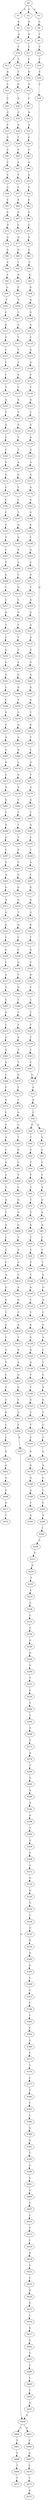 strict digraph  {
	S0 -> S1 [ label = A ];
	S0 -> S2 [ label = T ];
	S0 -> S3 [ label = C ];
	S1 -> S4 [ label = C ];
	S2 -> S5 [ label = A ];
	S3 -> S6 [ label = C ];
	S4 -> S7 [ label = A ];
	S5 -> S8 [ label = G ];
	S6 -> S9 [ label = T ];
	S7 -> S10 [ label = T ];
	S8 -> S11 [ label = C ];
	S9 -> S12 [ label = T ];
	S10 -> S13 [ label = C ];
	S10 -> S14 [ label = T ];
	S11 -> S15 [ label = C ];
	S12 -> S16 [ label = T ];
	S13 -> S17 [ label = A ];
	S14 -> S18 [ label = T ];
	S15 -> S19 [ label = G ];
	S16 -> S20 [ label = C ];
	S17 -> S21 [ label = T ];
	S18 -> S22 [ label = G ];
	S19 -> S23 [ label = A ];
	S20 -> S24 [ label = C ];
	S21 -> S25 [ label = C ];
	S22 -> S26 [ label = A ];
	S23 -> S27 [ label = C ];
	S24 -> S28 [ label = G ];
	S25 -> S29 [ label = G ];
	S26 -> S30 [ label = C ];
	S27 -> S31 [ label = A ];
	S28 -> S32 [ label = G ];
	S29 -> S33 [ label = C ];
	S30 -> S34 [ label = G ];
	S31 -> S35 [ label = A ];
	S32 -> S36 [ label = A ];
	S33 -> S37 [ label = G ];
	S34 -> S38 [ label = T ];
	S35 -> S39 [ label = G ];
	S36 -> S40 [ label = C ];
	S37 -> S41 [ label = T ];
	S38 -> S42 [ label = T ];
	S39 -> S43 [ label = T ];
	S40 -> S44 [ label = G ];
	S40 -> S45 [ label = A ];
	S41 -> S46 [ label = C ];
	S42 -> S47 [ label = A ];
	S43 -> S48 [ label = A ];
	S44 -> S49 [ label = T ];
	S45 -> S50 [ label = A ];
	S46 -> S51 [ label = C ];
	S47 -> S52 [ label = T ];
	S48 -> S53 [ label = G ];
	S49 -> S54 [ label = C ];
	S50 -> S55 [ label = C ];
	S51 -> S56 [ label = G ];
	S52 -> S57 [ label = C ];
	S53 -> S58 [ label = T ];
	S54 -> S59 [ label = T ];
	S55 -> S60 [ label = C ];
	S56 -> S61 [ label = C ];
	S57 -> S62 [ label = A ];
	S58 -> S63 [ label = G ];
	S59 -> S64 [ label = T ];
	S60 -> S65 [ label = C ];
	S61 -> S66 [ label = C ];
	S62 -> S67 [ label = A ];
	S63 -> S68 [ label = C ];
	S64 -> S69 [ label = T ];
	S65 -> S70 [ label = A ];
	S66 -> S71 [ label = G ];
	S67 -> S72 [ label = C ];
	S68 -> S73 [ label = C ];
	S69 -> S74 [ label = T ];
	S70 -> S75 [ label = G ];
	S71 -> S76 [ label = A ];
	S72 -> S77 [ label = G ];
	S73 -> S78 [ label = T ];
	S74 -> S79 [ label = T ];
	S75 -> S80 [ label = A ];
	S76 -> S81 [ label = C ];
	S77 -> S82 [ label = G ];
	S78 -> S83 [ label = C ];
	S79 -> S84 [ label = G ];
	S80 -> S85 [ label = A ];
	S81 -> S86 [ label = C ];
	S82 -> S87 [ label = T ];
	S83 -> S88 [ label = C ];
	S84 -> S89 [ label = T ];
	S85 -> S90 [ label = T ];
	S86 -> S91 [ label = T ];
	S87 -> S92 [ label = A ];
	S88 -> S93 [ label = G ];
	S89 -> S94 [ label = C ];
	S90 -> S95 [ label = C ];
	S91 -> S96 [ label = C ];
	S92 -> S97 [ label = C ];
	S93 -> S98 [ label = G ];
	S94 -> S99 [ label = C ];
	S95 -> S100 [ label = T ];
	S96 -> S101 [ label = T ];
	S97 -> S102 [ label = T ];
	S98 -> S103 [ label = A ];
	S99 -> S104 [ label = T ];
	S100 -> S105 [ label = A ];
	S101 -> S106 [ label = C ];
	S102 -> S107 [ label = C ];
	S103 -> S108 [ label = G ];
	S104 -> S109 [ label = A ];
	S105 -> S110 [ label = G ];
	S106 -> S111 [ label = G ];
	S107 -> S112 [ label = C ];
	S108 -> S113 [ label = A ];
	S109 -> S114 [ label = C ];
	S110 -> S115 [ label = A ];
	S111 -> S116 [ label = T ];
	S112 -> S117 [ label = T ];
	S113 -> S118 [ label = C ];
	S114 -> S119 [ label = T ];
	S115 -> S120 [ label = C ];
	S116 -> S121 [ label = C ];
	S117 -> S122 [ label = T ];
	S118 -> S123 [ label = G ];
	S119 -> S124 [ label = A ];
	S120 -> S125 [ label = T ];
	S121 -> S126 [ label = C ];
	S122 -> S127 [ label = T ];
	S123 -> S128 [ label = A ];
	S124 -> S129 [ label = G ];
	S125 -> S130 [ label = A ];
	S126 -> S131 [ label = C ];
	S127 -> S132 [ label = A ];
	S128 -> S133 [ label = C ];
	S129 -> S134 [ label = A ];
	S130 -> S135 [ label = C ];
	S131 -> S136 [ label = T ];
	S132 -> S137 [ label = C ];
	S133 -> S138 [ label = T ];
	S134 -> S139 [ label = A ];
	S135 -> S140 [ label = T ];
	S136 -> S141 [ label = A ];
	S137 -> S142 [ label = A ];
	S138 -> S143 [ label = G ];
	S139 -> S144 [ label = T ];
	S140 -> S145 [ label = C ];
	S141 -> S146 [ label = C ];
	S142 -> S147 [ label = T ];
	S143 -> S148 [ label = T ];
	S144 -> S149 [ label = T ];
	S145 -> S150 [ label = A ];
	S146 -> S151 [ label = G ];
	S147 -> S152 [ label = G ];
	S148 -> S153 [ label = G ];
	S149 -> S154 [ label = G ];
	S150 -> S155 [ label = G ];
	S151 -> S156 [ label = C ];
	S152 -> S157 [ label = T ];
	S153 -> S158 [ label = A ];
	S154 -> S159 [ label = T ];
	S155 -> S160 [ label = T ];
	S156 -> S161 [ label = C ];
	S157 -> S162 [ label = T ];
	S158 -> S163 [ label = G ];
	S159 -> S164 [ label = T ];
	S160 -> S165 [ label = T ];
	S161 -> S166 [ label = G ];
	S162 -> S167 [ label = A ];
	S163 -> S168 [ label = A ];
	S164 -> S169 [ label = C ];
	S165 -> S170 [ label = T ];
	S166 -> S171 [ label = G ];
	S167 -> S172 [ label = G ];
	S168 -> S173 [ label = G ];
	S169 -> S174 [ label = A ];
	S170 -> S175 [ label = G ];
	S171 -> S176 [ label = C ];
	S172 -> S177 [ label = T ];
	S173 -> S178 [ label = A ];
	S174 -> S179 [ label = G ];
	S175 -> S180 [ label = A ];
	S176 -> S181 [ label = C ];
	S177 -> S182 [ label = C ];
	S178 -> S183 [ label = G ];
	S179 -> S184 [ label = G ];
	S180 -> S185 [ label = C ];
	S181 -> S186 [ label = C ];
	S182 -> S187 [ label = T ];
	S183 -> S188 [ label = G ];
	S184 -> S189 [ label = G ];
	S185 -> S190 [ label = C ];
	S186 -> S191 [ label = C ];
	S187 -> S192 [ label = G ];
	S188 -> S193 [ label = A ];
	S189 -> S194 [ label = T ];
	S190 -> S195 [ label = T ];
	S191 -> S196 [ label = T ];
	S192 -> S197 [ label = A ];
	S193 -> S198 [ label = C ];
	S194 -> S199 [ label = A ];
	S195 -> S200 [ label = A ];
	S196 -> S201 [ label = C ];
	S197 -> S202 [ label = A ];
	S198 -> S203 [ label = G ];
	S200 -> S204 [ label = T ];
	S201 -> S205 [ label = T ];
	S202 -> S206 [ label = A ];
	S203 -> S207 [ label = C ];
	S204 -> S208 [ label = A ];
	S205 -> S209 [ label = G ];
	S206 -> S210 [ label = C ];
	S207 -> S211 [ label = G ];
	S208 -> S212 [ label = A ];
	S209 -> S213 [ label = C ];
	S210 -> S214 [ label = G ];
	S211 -> S215 [ label = T ];
	S212 -> S216 [ label = G ];
	S213 -> S217 [ label = C ];
	S214 -> S218 [ label = C ];
	S215 -> S219 [ label = A ];
	S216 -> S220 [ label = T ];
	S217 -> S221 [ label = A ];
	S218 -> S222 [ label = G ];
	S219 -> S223 [ label = G ];
	S220 -> S224 [ label = A ];
	S221 -> S225 [ label = T ];
	S222 -> S226 [ label = C ];
	S223 -> S227 [ label = A ];
	S224 -> S228 [ label = C ];
	S225 -> S229 [ label = C ];
	S226 -> S230 [ label = T ];
	S227 -> S231 [ label = A ];
	S228 -> S232 [ label = C ];
	S229 -> S233 [ label = G ];
	S230 -> S234 [ label = C ];
	S231 -> S235 [ label = G ];
	S232 -> S236 [ label = C ];
	S233 -> S237 [ label = G ];
	S234 -> S238 [ label = A ];
	S235 -> S239 [ label = G ];
	S236 -> S240 [ label = G ];
	S237 -> S241 [ label = T ];
	S238 -> S242 [ label = G ];
	S239 -> S243 [ label = A ];
	S240 -> S244 [ label = G ];
	S241 -> S245 [ label = C ];
	S242 -> S246 [ label = G ];
	S243 -> S247 [ label = G ];
	S244 -> S248 [ label = G ];
	S245 -> S249 [ label = C ];
	S246 -> S250 [ label = T ];
	S247 -> S251 [ label = A ];
	S248 -> S252 [ label = T ];
	S249 -> S253 [ label = G ];
	S250 -> S254 [ label = C ];
	S251 -> S255 [ label = T ];
	S252 -> S256 [ label = C ];
	S253 -> S257 [ label = C ];
	S254 -> S258 [ label = G ];
	S255 -> S259 [ label = G ];
	S256 -> S260 [ label = C ];
	S257 -> S261 [ label = A ];
	S258 -> S262 [ label = A ];
	S259 -> S263 [ label = T ];
	S260 -> S264 [ label = T ];
	S261 -> S265 [ label = A ];
	S262 -> S266 [ label = A ];
	S263 -> S267 [ label = T ];
	S264 -> S268 [ label = A ];
	S265 -> S269 [ label = G ];
	S266 -> S270 [ label = C ];
	S267 -> S271 [ label = A ];
	S268 -> S272 [ label = C ];
	S269 -> S273 [ label = G ];
	S270 -> S274 [ label = A ];
	S271 -> S275 [ label = T ];
	S272 -> S276 [ label = A ];
	S273 -> S277 [ label = A ];
	S274 -> S278 [ label = A ];
	S275 -> S279 [ label = A ];
	S276 -> S280 [ label = T ];
	S277 -> S281 [ label = G ];
	S278 -> S282 [ label = C ];
	S279 -> S283 [ label = A ];
	S280 -> S284 [ label = G ];
	S281 -> S285 [ label = C ];
	S282 -> S286 [ label = C ];
	S283 -> S287 [ label = T ];
	S284 -> S288 [ label = A ];
	S285 -> S289 [ label = G ];
	S286 -> S290 [ label = T ];
	S287 -> S291 [ label = G ];
	S288 -> S292 [ label = A ];
	S289 -> S293 [ label = G ];
	S290 -> S294 [ label = T ];
	S291 -> S295 [ label = C ];
	S292 -> S296 [ label = G ];
	S293 -> S297 [ label = C ];
	S294 -> S298 [ label = A ];
	S295 -> S299 [ label = C ];
	S296 -> S300 [ label = T ];
	S297 -> S301 [ label = G ];
	S298 -> S302 [ label = C ];
	S299 -> S303 [ label = A ];
	S300 -> S304 [ label = G ];
	S301 -> S305 [ label = A ];
	S302 -> S306 [ label = G ];
	S303 -> S307 [ label = C ];
	S304 -> S308 [ label = C ];
	S305 -> S309 [ label = G ];
	S306 -> S310 [ label = G ];
	S307 -> S311 [ label = G ];
	S308 -> S312 [ label = C ];
	S309 -> S313 [ label = A ];
	S310 -> S314 [ label = G ];
	S311 -> S315 [ label = A ];
	S312 -> S316 [ label = G ];
	S313 -> S317 [ label = G ];
	S314 -> S318 [ label = T ];
	S315 -> S319 [ label = G ];
	S316 -> S320 [ label = G ];
	S317 -> S321 [ label = G ];
	S318 -> S322 [ label = G ];
	S319 -> S323 [ label = G ];
	S320 -> S324 [ label = G ];
	S321 -> S325 [ label = C ];
	S322 -> S326 [ label = C ];
	S323 -> S327 [ label = T ];
	S324 -> S328 [ label = C ];
	S325 -> S329 [ label = G ];
	S326 -> S330 [ label = C ];
	S327 -> S331 [ label = G ];
	S328 -> S332 [ label = G ];
	S329 -> S333 [ label = C ];
	S330 -> S334 [ label = G ];
	S331 -> S335 [ label = T ];
	S332 -> S336 [ label = G ];
	S333 -> S337 [ label = A ];
	S334 -> S338 [ label = T ];
	S335 -> S339 [ label = A ];
	S336 -> S340 [ label = A ];
	S337 -> S341 [ label = G ];
	S338 -> S342 [ label = G ];
	S339 -> S343 [ label = C ];
	S340 -> S344 [ label = G ];
	S341 -> S345 [ label = C ];
	S342 -> S346 [ label = T ];
	S343 -> S347 [ label = C ];
	S344 -> S348 [ label = C ];
	S345 -> S349 [ label = G ];
	S346 -> S350 [ label = C ];
	S347 -> S351 [ label = T ];
	S348 -> S352 [ label = C ];
	S349 -> S353 [ label = C ];
	S350 -> S354 [ label = T ];
	S351 -> S355 [ label = T ];
	S352 -> S356 [ label = C ];
	S353 -> S357 [ label = G ];
	S354 -> S358 [ label = A ];
	S355 -> S359 [ label = T ];
	S356 -> S360 [ label = C ];
	S357 -> S361 [ label = A ];
	S358 -> S362 [ label = T ];
	S359 -> S363 [ label = C ];
	S360 -> S364 [ label = C ];
	S361 -> S365 [ label = G ];
	S362 -> S366 [ label = T ];
	S363 -> S367 [ label = C ];
	S364 -> S368 [ label = G ];
	S365 -> S369 [ label = C ];
	S366 -> S370 [ label = G ];
	S367 -> S28 [ label = G ];
	S368 -> S371 [ label = C ];
	S369 -> S372 [ label = T ];
	S370 -> S373 [ label = T ];
	S371 -> S374 [ label = T ];
	S372 -> S375 [ label = G ];
	S373 -> S376 [ label = T ];
	S374 -> S377 [ label = C ];
	S375 -> S378 [ label = C ];
	S376 -> S379 [ label = G ];
	S377 -> S380 [ label = T ];
	S378 -> S381 [ label = T ];
	S379 -> S382 [ label = C ];
	S380 -> S383 [ label = T ];
	S381 -> S384 [ label = A ];
	S382 -> S385 [ label = T ];
	S383 -> S386 [ label = C ];
	S384 -> S387 [ label = C ];
	S385 -> S388 [ label = G ];
	S386 -> S389 [ label = G ];
	S387 -> S390 [ label = G ];
	S388 -> S391 [ label = C ];
	S389 -> S392 [ label = A ];
	S390 -> S393 [ label = A ];
	S391 -> S394 [ label = T ];
	S392 -> S395 [ label = C ];
	S393 -> S396 [ label = G ];
	S394 -> S397 [ label = C ];
	S395 -> S398 [ label = G ];
	S396 -> S399 [ label = A ];
	S397 -> S400 [ label = G ];
	S398 -> S401 [ label = G ];
	S399 -> S402 [ label = C ];
	S400 -> S403 [ label = G ];
	S401 -> S404 [ label = A ];
	S402 -> S405 [ label = A ];
	S403 -> S406 [ label = G ];
	S404 -> S407 [ label = C ];
	S405 -> S408 [ label = C ];
	S406 -> S409 [ label = T ];
	S407 -> S410 [ label = C ];
	S408 -> S411 [ label = G ];
	S409 -> S412 [ label = A ];
	S410 -> S413 [ label = T ];
	S411 -> S414 [ label = C ];
	S412 -> S415 [ label = G ];
	S413 -> S416 [ label = T ];
	S414 -> S417 [ label = A ];
	S415 -> S418 [ label = T ];
	S416 -> S419 [ label = A ];
	S417 -> S420 [ label = G ];
	S418 -> S421 [ label = A ];
	S419 -> S422 [ label = G ];
	S420 -> S423 [ label = G ];
	S421 -> S424 [ label = G ];
	S422 -> S425 [ label = C ];
	S423 -> S426 [ label = T ];
	S424 -> S427 [ label = T ];
	S425 -> S428 [ label = G ];
	S426 -> S429 [ label = G ];
	S427 -> S430 [ label = A ];
	S428 -> S431 [ label = A ];
	S429 -> S432 [ label = C ];
	S430 -> S433 [ label = T ];
	S431 -> S434 [ label = C ];
	S432 -> S435 [ label = A ];
	S433 -> S436 [ label = A ];
	S434 -> S437 [ label = A ];
	S435 -> S438 [ label = T ];
	S436 -> S439 [ label = A ];
	S437 -> S440 [ label = G ];
	S438 -> S441 [ label = C ];
	S439 -> S442 [ label = G ];
	S440 -> S443 [ label = G ];
	S441 -> S444 [ label = T ];
	S442 -> S445 [ label = G ];
	S443 -> S446 [ label = T ];
	S444 -> S447 [ label = T ];
	S445 -> S448 [ label = T ];
	S446 -> S449 [ label = C ];
	S447 -> S450 [ label = G ];
	S448 -> S451 [ label = C ];
	S449 -> S452 [ label = T ];
	S450 -> S453 [ label = C ];
	S451 -> S454 [ label = T ];
	S452 -> S455 [ label = A ];
	S453 -> S456 [ label = C ];
	S454 -> S457 [ label = A ];
	S455 -> S458 [ label = G ];
	S456 -> S459 [ label = G ];
	S457 -> S458 [ label = G ];
	S458 -> S460 [ label = C ];
	S458 -> S461 [ label = A ];
	S459 -> S462 [ label = G ];
	S460 -> S463 [ label = T ];
	S461 -> S464 [ label = C ];
	S462 -> S465 [ label = A ];
	S463 -> S466 [ label = C ];
	S464 -> S467 [ label = G ];
	S465 -> S468 [ label = C ];
	S466 -> S469 [ label = T ];
	S467 -> S470 [ label = G ];
	S468 -> S471 [ label = G ];
	S469 -> S472 [ label = T ];
	S470 -> S473 [ label = T ];
	S471 -> S474 [ label = C ];
	S473 -> S475 [ label = A ];
}
